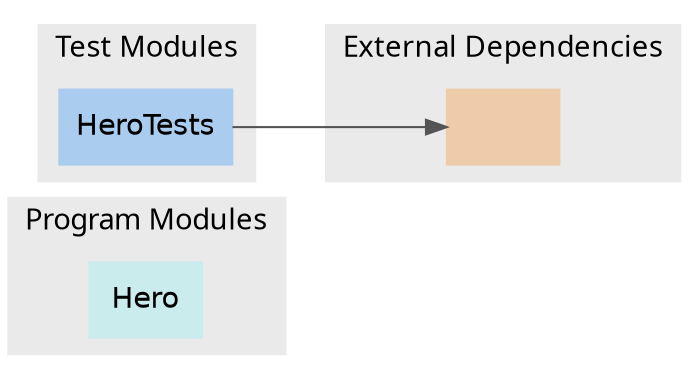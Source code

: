 digraph ModuleDependencyGraph {
    rankdir = LR
    graph [fontname="Helvetica-light", style = filled, color = "#eaeaea"]
    node [shape=box, fontname="Helvetica", style=filled]
    edge [color="#545454"]

    subgraph clusterRegular {
        label = "Program Modules"
        node [color="#caecec"]
        "Hero"
    }
    subgraph clusterTest {
        label = "Test Modules"
        node [color="#aaccee"]
        "HeroTests"
    }
    subgraph clusterExternal {
        label = "External Dependencies"
        node [color="#eeccaa"]
        ""
    }

    "HeroTests" -> ""
}